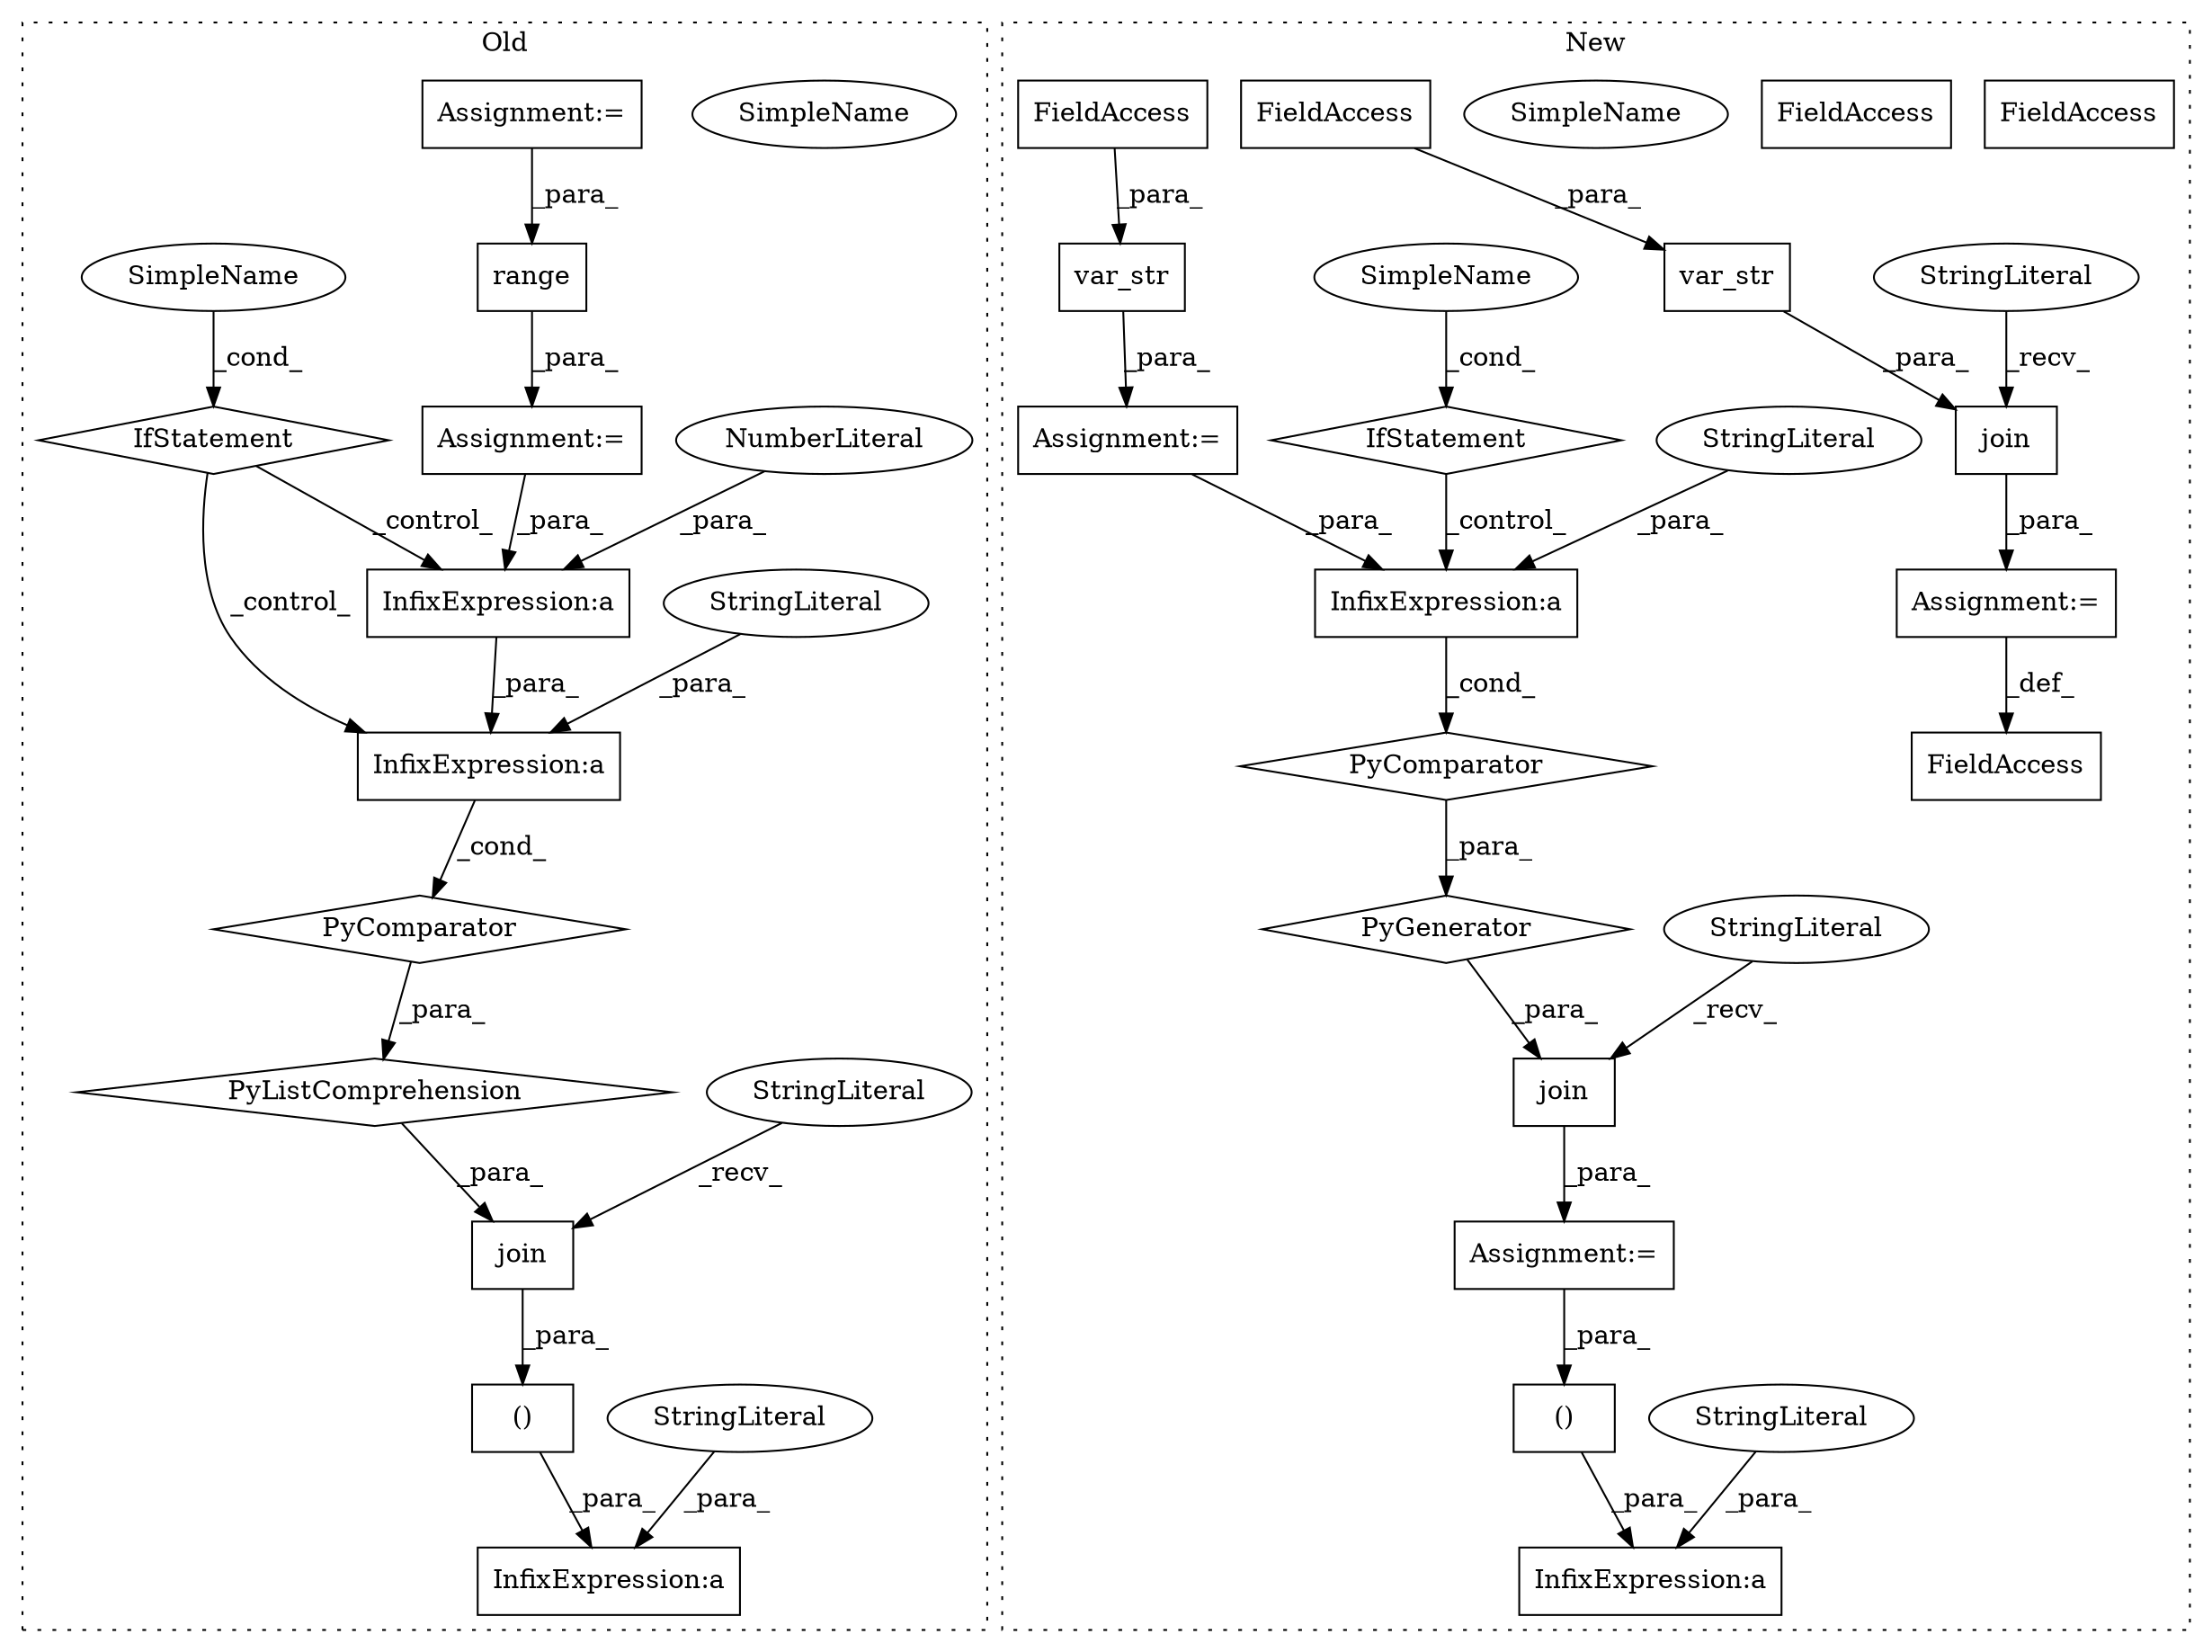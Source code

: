 digraph G {
subgraph cluster0 {
1 [label="PyListComprehension" a="109" s="970" l="116" shape="diamond"];
3 [label="InfixExpression:a" a="27" s="913" l="8" shape="box"];
4 [label="InfixExpression:a" a="27" s="976" l="3" shape="box"];
6 [label="InfixExpression:a" a="27" s="981" l="3" shape="box"];
9 [label="()" a="106" s="921" l="160" shape="box"];
10 [label="NumberLiteral" a="34" s="984" l="1" shape="ellipse"];
11 [label="range" a="32" s="1052,1068" l="6,1" shape="box"];
12 [label="SimpleName" a="42" s="1073" l="5" shape="ellipse"];
14 [label="PyComparator" a="113" s="1045" l="33" shape="diamond"];
18 [label="StringLiteral" a="45" s="971" l="5" shape="ellipse"];
19 [label="StringLiteral" a="45" s="820" l="93" shape="ellipse"];
25 [label="IfStatement" a="25" s="1045" l="33" shape="diamond"];
27 [label="join" a="32" s="954,1086" l="16,-5" shape="box"];
29 [label="Assignment:=" a="7" s="1045" l="33" shape="box"];
33 [label="Assignment:=" a="7" s="639" l="1" shape="box"];
34 [label="StringLiteral" a="45" s="943" l="10" shape="ellipse"];
38 [label="SimpleName" a="42" s="1073" l="5" shape="ellipse"];
label = "Old";
style="dotted";
}
subgraph cluster1 {
2 [label="var_str" a="32" s="919,938" l="8,1" shape="box"];
5 [label="InfixExpression:a" a="27" s="1052" l="8" shape="box"];
7 [label="InfixExpression:a" a="27" s="839" l="3" shape="box"];
8 [label="()" a="106" s="1060" l="26" shape="box"];
13 [label="PyGenerator" a="107" s="837" l="117" shape="diamond"];
15 [label="PyComparator" a="113" s="912" l="36" shape="diamond"];
16 [label="var_str" a="32" s="744,763" l="8,1" shape="box"];
17 [label="StringLiteral" a="45" s="964" l="88" shape="ellipse"];
20 [label="StringLiteral" a="45" s="842" l="8" shape="ellipse"];
21 [label="FieldAccess" a="22" s="927" l="11" shape="box"];
22 [label="FieldAccess" a="22" s="723" l="10" shape="box"];
23 [label="FieldAccess" a="22" s="752" l="11" shape="box"];
24 [label="IfStatement" a="25" s="912" l="36" shape="diamond"];
26 [label="SimpleName" a="42" s="943" l="5" shape="ellipse"];
28 [label="join" a="32" s="823,954" l="14,-3" shape="box"];
30 [label="StringLiteral" a="45" s="818" l="4" shape="ellipse"];
31 [label="join" a="32" s="739,764" l="5,1" shape="box"];
32 [label="StringLiteral" a="45" s="734" l="4" shape="ellipse"];
35 [label="Assignment:=" a="7" s="817" l="1" shape="box"];
36 [label="Assignment:=" a="7" s="733" l="1" shape="box"];
37 [label="Assignment:=" a="7" s="912" l="36" shape="box"];
39 [label="FieldAccess" a="22" s="752" l="11" shape="box"];
40 [label="FieldAccess" a="22" s="927" l="11" shape="box"];
41 [label="SimpleName" a="42" s="943" l="5" shape="ellipse"];
label = "New";
style="dotted";
}
1 -> 27 [label="_para_"];
2 -> 37 [label="_para_"];
4 -> 14 [label="_cond_"];
6 -> 4 [label="_para_"];
7 -> 15 [label="_cond_"];
8 -> 5 [label="_para_"];
9 -> 3 [label="_para_"];
10 -> 6 [label="_para_"];
11 -> 29 [label="_para_"];
13 -> 28 [label="_para_"];
14 -> 1 [label="_para_"];
15 -> 13 [label="_para_"];
16 -> 31 [label="_para_"];
17 -> 5 [label="_para_"];
18 -> 4 [label="_para_"];
19 -> 3 [label="_para_"];
20 -> 7 [label="_para_"];
24 -> 7 [label="_control_"];
25 -> 6 [label="_control_"];
25 -> 4 [label="_control_"];
27 -> 9 [label="_para_"];
28 -> 35 [label="_para_"];
29 -> 6 [label="_para_"];
30 -> 28 [label="_recv_"];
31 -> 36 [label="_para_"];
32 -> 31 [label="_recv_"];
33 -> 11 [label="_para_"];
34 -> 27 [label="_recv_"];
35 -> 8 [label="_para_"];
36 -> 22 [label="_def_"];
37 -> 7 [label="_para_"];
38 -> 25 [label="_cond_"];
39 -> 16 [label="_para_"];
40 -> 2 [label="_para_"];
41 -> 24 [label="_cond_"];
}